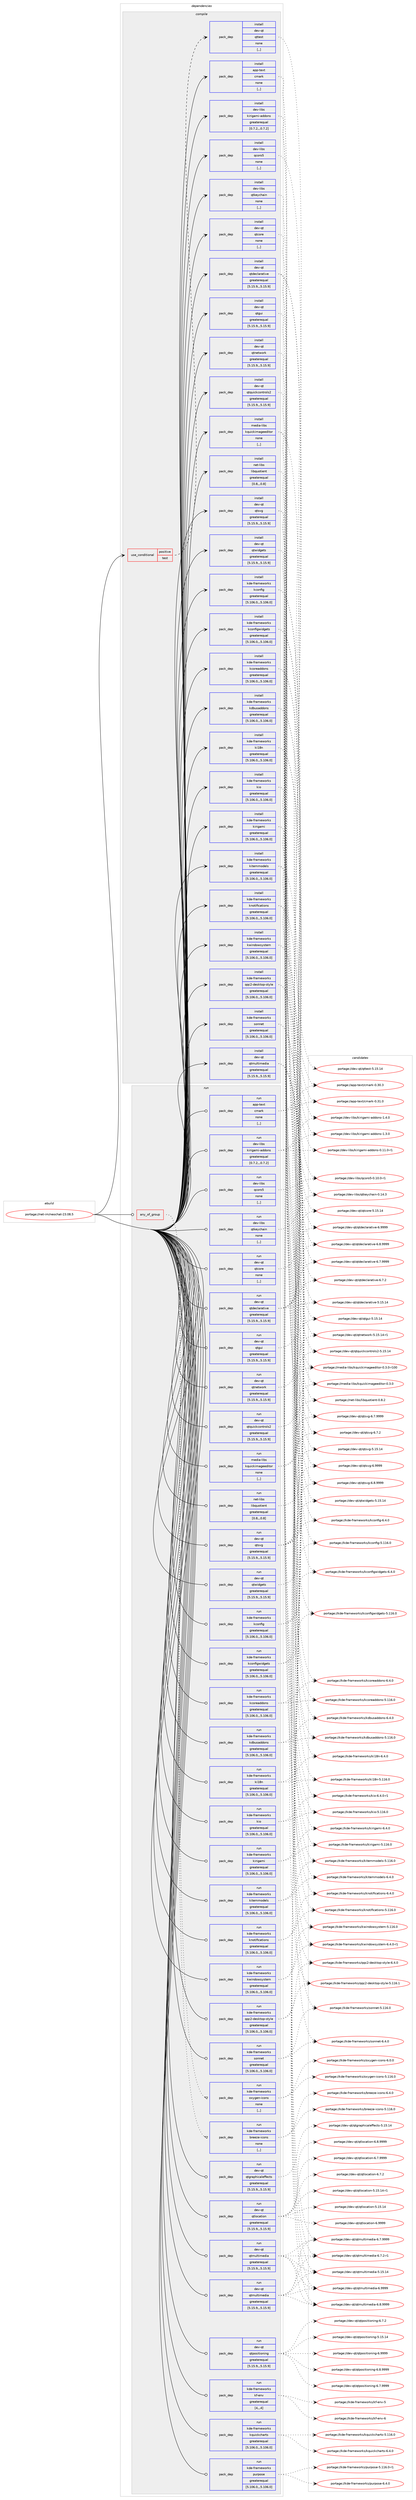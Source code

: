 digraph prolog {

# *************
# Graph options
# *************

newrank=true;
concentrate=true;
compound=true;
graph [rankdir=LR,fontname=Helvetica,fontsize=10,ranksep=1.5];#, ranksep=2.5, nodesep=0.2];
edge  [arrowhead=vee];
node  [fontname=Helvetica,fontsize=10];

# **********
# The ebuild
# **********

subgraph cluster_leftcol {
color=gray;
label=<<i>ebuild</i>>;
id [label="portage://net-im/neochat-23.08.5", color=red, width=4, href="../net-im/neochat-23.08.5.svg"];
}

# ****************
# The dependencies
# ****************

subgraph cluster_midcol {
color=gray;
label=<<i>dependencies</i>>;
subgraph cluster_compile {
fillcolor="#eeeeee";
style=filled;
label=<<i>compile</i>>;
subgraph cond91547 {
dependency352202 [label=<<TABLE BORDER="0" CELLBORDER="1" CELLSPACING="0" CELLPADDING="4"><TR><TD ROWSPAN="3" CELLPADDING="10">use_conditional</TD></TR><TR><TD>positive</TD></TR><TR><TD>test</TD></TR></TABLE>>, shape=none, color=red];
subgraph pack258051 {
dependency352203 [label=<<TABLE BORDER="0" CELLBORDER="1" CELLSPACING="0" CELLPADDING="4" WIDTH="220"><TR><TD ROWSPAN="6" CELLPADDING="30">pack_dep</TD></TR><TR><TD WIDTH="110">install</TD></TR><TR><TD>dev-qt</TD></TR><TR><TD>qttest</TD></TR><TR><TD>none</TD></TR><TR><TD>[,,]</TD></TR></TABLE>>, shape=none, color=blue];
}
dependency352202:e -> dependency352203:w [weight=20,style="dashed",arrowhead="vee"];
}
id:e -> dependency352202:w [weight=20,style="solid",arrowhead="vee"];
subgraph pack258052 {
dependency352204 [label=<<TABLE BORDER="0" CELLBORDER="1" CELLSPACING="0" CELLPADDING="4" WIDTH="220"><TR><TD ROWSPAN="6" CELLPADDING="30">pack_dep</TD></TR><TR><TD WIDTH="110">install</TD></TR><TR><TD>app-text</TD></TR><TR><TD>cmark</TD></TR><TR><TD>none</TD></TR><TR><TD>[,,]</TD></TR></TABLE>>, shape=none, color=blue];
}
id:e -> dependency352204:w [weight=20,style="solid",arrowhead="vee"];
subgraph pack258053 {
dependency352205 [label=<<TABLE BORDER="0" CELLBORDER="1" CELLSPACING="0" CELLPADDING="4" WIDTH="220"><TR><TD ROWSPAN="6" CELLPADDING="30">pack_dep</TD></TR><TR><TD WIDTH="110">install</TD></TR><TR><TD>dev-libs</TD></TR><TR><TD>kirigami-addons</TD></TR><TR><TD>greaterequal</TD></TR><TR><TD>[0.7.2,,,0.7.2]</TD></TR></TABLE>>, shape=none, color=blue];
}
id:e -> dependency352205:w [weight=20,style="solid",arrowhead="vee"];
subgraph pack258054 {
dependency352206 [label=<<TABLE BORDER="0" CELLBORDER="1" CELLSPACING="0" CELLPADDING="4" WIDTH="220"><TR><TD ROWSPAN="6" CELLPADDING="30">pack_dep</TD></TR><TR><TD WIDTH="110">install</TD></TR><TR><TD>dev-libs</TD></TR><TR><TD>qcoro5</TD></TR><TR><TD>none</TD></TR><TR><TD>[,,]</TD></TR></TABLE>>, shape=none, color=blue];
}
id:e -> dependency352206:w [weight=20,style="solid",arrowhead="vee"];
subgraph pack258055 {
dependency352207 [label=<<TABLE BORDER="0" CELLBORDER="1" CELLSPACING="0" CELLPADDING="4" WIDTH="220"><TR><TD ROWSPAN="6" CELLPADDING="30">pack_dep</TD></TR><TR><TD WIDTH="110">install</TD></TR><TR><TD>dev-libs</TD></TR><TR><TD>qtkeychain</TD></TR><TR><TD>none</TD></TR><TR><TD>[,,]</TD></TR></TABLE>>, shape=none, color=blue];
}
id:e -> dependency352207:w [weight=20,style="solid",arrowhead="vee"];
subgraph pack258056 {
dependency352208 [label=<<TABLE BORDER="0" CELLBORDER="1" CELLSPACING="0" CELLPADDING="4" WIDTH="220"><TR><TD ROWSPAN="6" CELLPADDING="30">pack_dep</TD></TR><TR><TD WIDTH="110">install</TD></TR><TR><TD>dev-qt</TD></TR><TR><TD>qtcore</TD></TR><TR><TD>none</TD></TR><TR><TD>[,,]</TD></TR></TABLE>>, shape=none, color=blue];
}
id:e -> dependency352208:w [weight=20,style="solid",arrowhead="vee"];
subgraph pack258057 {
dependency352209 [label=<<TABLE BORDER="0" CELLBORDER="1" CELLSPACING="0" CELLPADDING="4" WIDTH="220"><TR><TD ROWSPAN="6" CELLPADDING="30">pack_dep</TD></TR><TR><TD WIDTH="110">install</TD></TR><TR><TD>dev-qt</TD></TR><TR><TD>qtdeclarative</TD></TR><TR><TD>greaterequal</TD></TR><TR><TD>[5.15.9,,,5.15.9]</TD></TR></TABLE>>, shape=none, color=blue];
}
id:e -> dependency352209:w [weight=20,style="solid",arrowhead="vee"];
subgraph pack258058 {
dependency352210 [label=<<TABLE BORDER="0" CELLBORDER="1" CELLSPACING="0" CELLPADDING="4" WIDTH="220"><TR><TD ROWSPAN="6" CELLPADDING="30">pack_dep</TD></TR><TR><TD WIDTH="110">install</TD></TR><TR><TD>dev-qt</TD></TR><TR><TD>qtgui</TD></TR><TR><TD>greaterequal</TD></TR><TR><TD>[5.15.9,,,5.15.9]</TD></TR></TABLE>>, shape=none, color=blue];
}
id:e -> dependency352210:w [weight=20,style="solid",arrowhead="vee"];
subgraph pack258059 {
dependency352211 [label=<<TABLE BORDER="0" CELLBORDER="1" CELLSPACING="0" CELLPADDING="4" WIDTH="220"><TR><TD ROWSPAN="6" CELLPADDING="30">pack_dep</TD></TR><TR><TD WIDTH="110">install</TD></TR><TR><TD>dev-qt</TD></TR><TR><TD>qtmultimedia</TD></TR><TR><TD>greaterequal</TD></TR><TR><TD>[5.15.9,,,5.15.9]</TD></TR></TABLE>>, shape=none, color=blue];
}
id:e -> dependency352211:w [weight=20,style="solid",arrowhead="vee"];
subgraph pack258060 {
dependency352212 [label=<<TABLE BORDER="0" CELLBORDER="1" CELLSPACING="0" CELLPADDING="4" WIDTH="220"><TR><TD ROWSPAN="6" CELLPADDING="30">pack_dep</TD></TR><TR><TD WIDTH="110">install</TD></TR><TR><TD>dev-qt</TD></TR><TR><TD>qtnetwork</TD></TR><TR><TD>greaterequal</TD></TR><TR><TD>[5.15.9,,,5.15.9]</TD></TR></TABLE>>, shape=none, color=blue];
}
id:e -> dependency352212:w [weight=20,style="solid",arrowhead="vee"];
subgraph pack258061 {
dependency352213 [label=<<TABLE BORDER="0" CELLBORDER="1" CELLSPACING="0" CELLPADDING="4" WIDTH="220"><TR><TD ROWSPAN="6" CELLPADDING="30">pack_dep</TD></TR><TR><TD WIDTH="110">install</TD></TR><TR><TD>dev-qt</TD></TR><TR><TD>qtquickcontrols2</TD></TR><TR><TD>greaterequal</TD></TR><TR><TD>[5.15.9,,,5.15.9]</TD></TR></TABLE>>, shape=none, color=blue];
}
id:e -> dependency352213:w [weight=20,style="solid",arrowhead="vee"];
subgraph pack258062 {
dependency352214 [label=<<TABLE BORDER="0" CELLBORDER="1" CELLSPACING="0" CELLPADDING="4" WIDTH="220"><TR><TD ROWSPAN="6" CELLPADDING="30">pack_dep</TD></TR><TR><TD WIDTH="110">install</TD></TR><TR><TD>dev-qt</TD></TR><TR><TD>qtsvg</TD></TR><TR><TD>greaterequal</TD></TR><TR><TD>[5.15.9,,,5.15.9]</TD></TR></TABLE>>, shape=none, color=blue];
}
id:e -> dependency352214:w [weight=20,style="solid",arrowhead="vee"];
subgraph pack258063 {
dependency352215 [label=<<TABLE BORDER="0" CELLBORDER="1" CELLSPACING="0" CELLPADDING="4" WIDTH="220"><TR><TD ROWSPAN="6" CELLPADDING="30">pack_dep</TD></TR><TR><TD WIDTH="110">install</TD></TR><TR><TD>dev-qt</TD></TR><TR><TD>qtwidgets</TD></TR><TR><TD>greaterequal</TD></TR><TR><TD>[5.15.9,,,5.15.9]</TD></TR></TABLE>>, shape=none, color=blue];
}
id:e -> dependency352215:w [weight=20,style="solid",arrowhead="vee"];
subgraph pack258064 {
dependency352216 [label=<<TABLE BORDER="0" CELLBORDER="1" CELLSPACING="0" CELLPADDING="4" WIDTH="220"><TR><TD ROWSPAN="6" CELLPADDING="30">pack_dep</TD></TR><TR><TD WIDTH="110">install</TD></TR><TR><TD>kde-frameworks</TD></TR><TR><TD>kconfig</TD></TR><TR><TD>greaterequal</TD></TR><TR><TD>[5.106.0,,,5.106.0]</TD></TR></TABLE>>, shape=none, color=blue];
}
id:e -> dependency352216:w [weight=20,style="solid",arrowhead="vee"];
subgraph pack258065 {
dependency352217 [label=<<TABLE BORDER="0" CELLBORDER="1" CELLSPACING="0" CELLPADDING="4" WIDTH="220"><TR><TD ROWSPAN="6" CELLPADDING="30">pack_dep</TD></TR><TR><TD WIDTH="110">install</TD></TR><TR><TD>kde-frameworks</TD></TR><TR><TD>kconfigwidgets</TD></TR><TR><TD>greaterequal</TD></TR><TR><TD>[5.106.0,,,5.106.0]</TD></TR></TABLE>>, shape=none, color=blue];
}
id:e -> dependency352217:w [weight=20,style="solid",arrowhead="vee"];
subgraph pack258066 {
dependency352218 [label=<<TABLE BORDER="0" CELLBORDER="1" CELLSPACING="0" CELLPADDING="4" WIDTH="220"><TR><TD ROWSPAN="6" CELLPADDING="30">pack_dep</TD></TR><TR><TD WIDTH="110">install</TD></TR><TR><TD>kde-frameworks</TD></TR><TR><TD>kcoreaddons</TD></TR><TR><TD>greaterequal</TD></TR><TR><TD>[5.106.0,,,5.106.0]</TD></TR></TABLE>>, shape=none, color=blue];
}
id:e -> dependency352218:w [weight=20,style="solid",arrowhead="vee"];
subgraph pack258067 {
dependency352219 [label=<<TABLE BORDER="0" CELLBORDER="1" CELLSPACING="0" CELLPADDING="4" WIDTH="220"><TR><TD ROWSPAN="6" CELLPADDING="30">pack_dep</TD></TR><TR><TD WIDTH="110">install</TD></TR><TR><TD>kde-frameworks</TD></TR><TR><TD>kdbusaddons</TD></TR><TR><TD>greaterequal</TD></TR><TR><TD>[5.106.0,,,5.106.0]</TD></TR></TABLE>>, shape=none, color=blue];
}
id:e -> dependency352219:w [weight=20,style="solid",arrowhead="vee"];
subgraph pack258068 {
dependency352220 [label=<<TABLE BORDER="0" CELLBORDER="1" CELLSPACING="0" CELLPADDING="4" WIDTH="220"><TR><TD ROWSPAN="6" CELLPADDING="30">pack_dep</TD></TR><TR><TD WIDTH="110">install</TD></TR><TR><TD>kde-frameworks</TD></TR><TR><TD>ki18n</TD></TR><TR><TD>greaterequal</TD></TR><TR><TD>[5.106.0,,,5.106.0]</TD></TR></TABLE>>, shape=none, color=blue];
}
id:e -> dependency352220:w [weight=20,style="solid",arrowhead="vee"];
subgraph pack258069 {
dependency352221 [label=<<TABLE BORDER="0" CELLBORDER="1" CELLSPACING="0" CELLPADDING="4" WIDTH="220"><TR><TD ROWSPAN="6" CELLPADDING="30">pack_dep</TD></TR><TR><TD WIDTH="110">install</TD></TR><TR><TD>kde-frameworks</TD></TR><TR><TD>kio</TD></TR><TR><TD>greaterequal</TD></TR><TR><TD>[5.106.0,,,5.106.0]</TD></TR></TABLE>>, shape=none, color=blue];
}
id:e -> dependency352221:w [weight=20,style="solid",arrowhead="vee"];
subgraph pack258070 {
dependency352222 [label=<<TABLE BORDER="0" CELLBORDER="1" CELLSPACING="0" CELLPADDING="4" WIDTH="220"><TR><TD ROWSPAN="6" CELLPADDING="30">pack_dep</TD></TR><TR><TD WIDTH="110">install</TD></TR><TR><TD>kde-frameworks</TD></TR><TR><TD>kirigami</TD></TR><TR><TD>greaterequal</TD></TR><TR><TD>[5.106.0,,,5.106.0]</TD></TR></TABLE>>, shape=none, color=blue];
}
id:e -> dependency352222:w [weight=20,style="solid",arrowhead="vee"];
subgraph pack258071 {
dependency352223 [label=<<TABLE BORDER="0" CELLBORDER="1" CELLSPACING="0" CELLPADDING="4" WIDTH="220"><TR><TD ROWSPAN="6" CELLPADDING="30">pack_dep</TD></TR><TR><TD WIDTH="110">install</TD></TR><TR><TD>kde-frameworks</TD></TR><TR><TD>kitemmodels</TD></TR><TR><TD>greaterequal</TD></TR><TR><TD>[5.106.0,,,5.106.0]</TD></TR></TABLE>>, shape=none, color=blue];
}
id:e -> dependency352223:w [weight=20,style="solid",arrowhead="vee"];
subgraph pack258072 {
dependency352224 [label=<<TABLE BORDER="0" CELLBORDER="1" CELLSPACING="0" CELLPADDING="4" WIDTH="220"><TR><TD ROWSPAN="6" CELLPADDING="30">pack_dep</TD></TR><TR><TD WIDTH="110">install</TD></TR><TR><TD>kde-frameworks</TD></TR><TR><TD>knotifications</TD></TR><TR><TD>greaterequal</TD></TR><TR><TD>[5.106.0,,,5.106.0]</TD></TR></TABLE>>, shape=none, color=blue];
}
id:e -> dependency352224:w [weight=20,style="solid",arrowhead="vee"];
subgraph pack258073 {
dependency352225 [label=<<TABLE BORDER="0" CELLBORDER="1" CELLSPACING="0" CELLPADDING="4" WIDTH="220"><TR><TD ROWSPAN="6" CELLPADDING="30">pack_dep</TD></TR><TR><TD WIDTH="110">install</TD></TR><TR><TD>kde-frameworks</TD></TR><TR><TD>kwindowsystem</TD></TR><TR><TD>greaterequal</TD></TR><TR><TD>[5.106.0,,,5.106.0]</TD></TR></TABLE>>, shape=none, color=blue];
}
id:e -> dependency352225:w [weight=20,style="solid",arrowhead="vee"];
subgraph pack258074 {
dependency352226 [label=<<TABLE BORDER="0" CELLBORDER="1" CELLSPACING="0" CELLPADDING="4" WIDTH="220"><TR><TD ROWSPAN="6" CELLPADDING="30">pack_dep</TD></TR><TR><TD WIDTH="110">install</TD></TR><TR><TD>kde-frameworks</TD></TR><TR><TD>qqc2-desktop-style</TD></TR><TR><TD>greaterequal</TD></TR><TR><TD>[5.106.0,,,5.106.0]</TD></TR></TABLE>>, shape=none, color=blue];
}
id:e -> dependency352226:w [weight=20,style="solid",arrowhead="vee"];
subgraph pack258075 {
dependency352227 [label=<<TABLE BORDER="0" CELLBORDER="1" CELLSPACING="0" CELLPADDING="4" WIDTH="220"><TR><TD ROWSPAN="6" CELLPADDING="30">pack_dep</TD></TR><TR><TD WIDTH="110">install</TD></TR><TR><TD>kde-frameworks</TD></TR><TR><TD>sonnet</TD></TR><TR><TD>greaterequal</TD></TR><TR><TD>[5.106.0,,,5.106.0]</TD></TR></TABLE>>, shape=none, color=blue];
}
id:e -> dependency352227:w [weight=20,style="solid",arrowhead="vee"];
subgraph pack258076 {
dependency352228 [label=<<TABLE BORDER="0" CELLBORDER="1" CELLSPACING="0" CELLPADDING="4" WIDTH="220"><TR><TD ROWSPAN="6" CELLPADDING="30">pack_dep</TD></TR><TR><TD WIDTH="110">install</TD></TR><TR><TD>media-libs</TD></TR><TR><TD>kquickimageeditor</TD></TR><TR><TD>none</TD></TR><TR><TD>[,,]</TD></TR></TABLE>>, shape=none, color=blue];
}
id:e -> dependency352228:w [weight=20,style="solid",arrowhead="vee"];
subgraph pack258077 {
dependency352229 [label=<<TABLE BORDER="0" CELLBORDER="1" CELLSPACING="0" CELLPADDING="4" WIDTH="220"><TR><TD ROWSPAN="6" CELLPADDING="30">pack_dep</TD></TR><TR><TD WIDTH="110">install</TD></TR><TR><TD>net-libs</TD></TR><TR><TD>libquotient</TD></TR><TR><TD>greaterequal</TD></TR><TR><TD>[0.8,,,0.8]</TD></TR></TABLE>>, shape=none, color=blue];
}
id:e -> dependency352229:w [weight=20,style="solid",arrowhead="vee"];
}
subgraph cluster_compileandrun {
fillcolor="#eeeeee";
style=filled;
label=<<i>compile and run</i>>;
}
subgraph cluster_run {
fillcolor="#eeeeee";
style=filled;
label=<<i>run</i>>;
subgraph any2422 {
dependency352230 [label=<<TABLE BORDER="0" CELLBORDER="1" CELLSPACING="0" CELLPADDING="4"><TR><TD CELLPADDING="10">any_of_group</TD></TR></TABLE>>, shape=none, color=red];subgraph pack258078 {
dependency352231 [label=<<TABLE BORDER="0" CELLBORDER="1" CELLSPACING="0" CELLPADDING="4" WIDTH="220"><TR><TD ROWSPAN="6" CELLPADDING="30">pack_dep</TD></TR><TR><TD WIDTH="110">run</TD></TR><TR><TD>kde-frameworks</TD></TR><TR><TD>breeze-icons</TD></TR><TR><TD>none</TD></TR><TR><TD>[,,]</TD></TR></TABLE>>, shape=none, color=blue];
}
dependency352230:e -> dependency352231:w [weight=20,style="dotted",arrowhead="oinv"];
subgraph pack258079 {
dependency352232 [label=<<TABLE BORDER="0" CELLBORDER="1" CELLSPACING="0" CELLPADDING="4" WIDTH="220"><TR><TD ROWSPAN="6" CELLPADDING="30">pack_dep</TD></TR><TR><TD WIDTH="110">run</TD></TR><TR><TD>kde-frameworks</TD></TR><TR><TD>oxygen-icons</TD></TR><TR><TD>none</TD></TR><TR><TD>[,,]</TD></TR></TABLE>>, shape=none, color=blue];
}
dependency352230:e -> dependency352232:w [weight=20,style="dotted",arrowhead="oinv"];
}
id:e -> dependency352230:w [weight=20,style="solid",arrowhead="odot"];
subgraph pack258080 {
dependency352233 [label=<<TABLE BORDER="0" CELLBORDER="1" CELLSPACING="0" CELLPADDING="4" WIDTH="220"><TR><TD ROWSPAN="6" CELLPADDING="30">pack_dep</TD></TR><TR><TD WIDTH="110">run</TD></TR><TR><TD>app-text</TD></TR><TR><TD>cmark</TD></TR><TR><TD>none</TD></TR><TR><TD>[,,]</TD></TR></TABLE>>, shape=none, color=blue];
}
id:e -> dependency352233:w [weight=20,style="solid",arrowhead="odot"];
subgraph pack258081 {
dependency352234 [label=<<TABLE BORDER="0" CELLBORDER="1" CELLSPACING="0" CELLPADDING="4" WIDTH="220"><TR><TD ROWSPAN="6" CELLPADDING="30">pack_dep</TD></TR><TR><TD WIDTH="110">run</TD></TR><TR><TD>dev-libs</TD></TR><TR><TD>kirigami-addons</TD></TR><TR><TD>greaterequal</TD></TR><TR><TD>[0.7.2,,,0.7.2]</TD></TR></TABLE>>, shape=none, color=blue];
}
id:e -> dependency352234:w [weight=20,style="solid",arrowhead="odot"];
subgraph pack258082 {
dependency352235 [label=<<TABLE BORDER="0" CELLBORDER="1" CELLSPACING="0" CELLPADDING="4" WIDTH="220"><TR><TD ROWSPAN="6" CELLPADDING="30">pack_dep</TD></TR><TR><TD WIDTH="110">run</TD></TR><TR><TD>dev-libs</TD></TR><TR><TD>qcoro5</TD></TR><TR><TD>none</TD></TR><TR><TD>[,,]</TD></TR></TABLE>>, shape=none, color=blue];
}
id:e -> dependency352235:w [weight=20,style="solid",arrowhead="odot"];
subgraph pack258083 {
dependency352236 [label=<<TABLE BORDER="0" CELLBORDER="1" CELLSPACING="0" CELLPADDING="4" WIDTH="220"><TR><TD ROWSPAN="6" CELLPADDING="30">pack_dep</TD></TR><TR><TD WIDTH="110">run</TD></TR><TR><TD>dev-libs</TD></TR><TR><TD>qtkeychain</TD></TR><TR><TD>none</TD></TR><TR><TD>[,,]</TD></TR></TABLE>>, shape=none, color=blue];
}
id:e -> dependency352236:w [weight=20,style="solid",arrowhead="odot"];
subgraph pack258084 {
dependency352237 [label=<<TABLE BORDER="0" CELLBORDER="1" CELLSPACING="0" CELLPADDING="4" WIDTH="220"><TR><TD ROWSPAN="6" CELLPADDING="30">pack_dep</TD></TR><TR><TD WIDTH="110">run</TD></TR><TR><TD>dev-qt</TD></TR><TR><TD>qtcore</TD></TR><TR><TD>none</TD></TR><TR><TD>[,,]</TD></TR></TABLE>>, shape=none, color=blue];
}
id:e -> dependency352237:w [weight=20,style="solid",arrowhead="odot"];
subgraph pack258085 {
dependency352238 [label=<<TABLE BORDER="0" CELLBORDER="1" CELLSPACING="0" CELLPADDING="4" WIDTH="220"><TR><TD ROWSPAN="6" CELLPADDING="30">pack_dep</TD></TR><TR><TD WIDTH="110">run</TD></TR><TR><TD>dev-qt</TD></TR><TR><TD>qtdeclarative</TD></TR><TR><TD>greaterequal</TD></TR><TR><TD>[5.15.9,,,5.15.9]</TD></TR></TABLE>>, shape=none, color=blue];
}
id:e -> dependency352238:w [weight=20,style="solid",arrowhead="odot"];
subgraph pack258086 {
dependency352239 [label=<<TABLE BORDER="0" CELLBORDER="1" CELLSPACING="0" CELLPADDING="4" WIDTH="220"><TR><TD ROWSPAN="6" CELLPADDING="30">pack_dep</TD></TR><TR><TD WIDTH="110">run</TD></TR><TR><TD>dev-qt</TD></TR><TR><TD>qtgraphicaleffects</TD></TR><TR><TD>greaterequal</TD></TR><TR><TD>[5.15.9,,,5.15.9]</TD></TR></TABLE>>, shape=none, color=blue];
}
id:e -> dependency352239:w [weight=20,style="solid",arrowhead="odot"];
subgraph pack258087 {
dependency352240 [label=<<TABLE BORDER="0" CELLBORDER="1" CELLSPACING="0" CELLPADDING="4" WIDTH="220"><TR><TD ROWSPAN="6" CELLPADDING="30">pack_dep</TD></TR><TR><TD WIDTH="110">run</TD></TR><TR><TD>dev-qt</TD></TR><TR><TD>qtgui</TD></TR><TR><TD>greaterequal</TD></TR><TR><TD>[5.15.9,,,5.15.9]</TD></TR></TABLE>>, shape=none, color=blue];
}
id:e -> dependency352240:w [weight=20,style="solid",arrowhead="odot"];
subgraph pack258088 {
dependency352241 [label=<<TABLE BORDER="0" CELLBORDER="1" CELLSPACING="0" CELLPADDING="4" WIDTH="220"><TR><TD ROWSPAN="6" CELLPADDING="30">pack_dep</TD></TR><TR><TD WIDTH="110">run</TD></TR><TR><TD>dev-qt</TD></TR><TR><TD>qtlocation</TD></TR><TR><TD>greaterequal</TD></TR><TR><TD>[5.15.9,,,5.15.9]</TD></TR></TABLE>>, shape=none, color=blue];
}
id:e -> dependency352241:w [weight=20,style="solid",arrowhead="odot"];
subgraph pack258089 {
dependency352242 [label=<<TABLE BORDER="0" CELLBORDER="1" CELLSPACING="0" CELLPADDING="4" WIDTH="220"><TR><TD ROWSPAN="6" CELLPADDING="30">pack_dep</TD></TR><TR><TD WIDTH="110">run</TD></TR><TR><TD>dev-qt</TD></TR><TR><TD>qtmultimedia</TD></TR><TR><TD>greaterequal</TD></TR><TR><TD>[5.15.9,,,5.15.9]</TD></TR></TABLE>>, shape=none, color=blue];
}
id:e -> dependency352242:w [weight=20,style="solid",arrowhead="odot"];
subgraph pack258090 {
dependency352243 [label=<<TABLE BORDER="0" CELLBORDER="1" CELLSPACING="0" CELLPADDING="4" WIDTH="220"><TR><TD ROWSPAN="6" CELLPADDING="30">pack_dep</TD></TR><TR><TD WIDTH="110">run</TD></TR><TR><TD>dev-qt</TD></TR><TR><TD>qtmultimedia</TD></TR><TR><TD>greaterequal</TD></TR><TR><TD>[5.15.9,,,5.15.9]</TD></TR></TABLE>>, shape=none, color=blue];
}
id:e -> dependency352243:w [weight=20,style="solid",arrowhead="odot"];
subgraph pack258091 {
dependency352244 [label=<<TABLE BORDER="0" CELLBORDER="1" CELLSPACING="0" CELLPADDING="4" WIDTH="220"><TR><TD ROWSPAN="6" CELLPADDING="30">pack_dep</TD></TR><TR><TD WIDTH="110">run</TD></TR><TR><TD>dev-qt</TD></TR><TR><TD>qtnetwork</TD></TR><TR><TD>greaterequal</TD></TR><TR><TD>[5.15.9,,,5.15.9]</TD></TR></TABLE>>, shape=none, color=blue];
}
id:e -> dependency352244:w [weight=20,style="solid",arrowhead="odot"];
subgraph pack258092 {
dependency352245 [label=<<TABLE BORDER="0" CELLBORDER="1" CELLSPACING="0" CELLPADDING="4" WIDTH="220"><TR><TD ROWSPAN="6" CELLPADDING="30">pack_dep</TD></TR><TR><TD WIDTH="110">run</TD></TR><TR><TD>dev-qt</TD></TR><TR><TD>qtpositioning</TD></TR><TR><TD>greaterequal</TD></TR><TR><TD>[5.15.9,,,5.15.9]</TD></TR></TABLE>>, shape=none, color=blue];
}
id:e -> dependency352245:w [weight=20,style="solid",arrowhead="odot"];
subgraph pack258093 {
dependency352246 [label=<<TABLE BORDER="0" CELLBORDER="1" CELLSPACING="0" CELLPADDING="4" WIDTH="220"><TR><TD ROWSPAN="6" CELLPADDING="30">pack_dep</TD></TR><TR><TD WIDTH="110">run</TD></TR><TR><TD>dev-qt</TD></TR><TR><TD>qtquickcontrols2</TD></TR><TR><TD>greaterequal</TD></TR><TR><TD>[5.15.9,,,5.15.9]</TD></TR></TABLE>>, shape=none, color=blue];
}
id:e -> dependency352246:w [weight=20,style="solid",arrowhead="odot"];
subgraph pack258094 {
dependency352247 [label=<<TABLE BORDER="0" CELLBORDER="1" CELLSPACING="0" CELLPADDING="4" WIDTH="220"><TR><TD ROWSPAN="6" CELLPADDING="30">pack_dep</TD></TR><TR><TD WIDTH="110">run</TD></TR><TR><TD>dev-qt</TD></TR><TR><TD>qtsvg</TD></TR><TR><TD>greaterequal</TD></TR><TR><TD>[5.15.9,,,5.15.9]</TD></TR></TABLE>>, shape=none, color=blue];
}
id:e -> dependency352247:w [weight=20,style="solid",arrowhead="odot"];
subgraph pack258095 {
dependency352248 [label=<<TABLE BORDER="0" CELLBORDER="1" CELLSPACING="0" CELLPADDING="4" WIDTH="220"><TR><TD ROWSPAN="6" CELLPADDING="30">pack_dep</TD></TR><TR><TD WIDTH="110">run</TD></TR><TR><TD>dev-qt</TD></TR><TR><TD>qtwidgets</TD></TR><TR><TD>greaterequal</TD></TR><TR><TD>[5.15.9,,,5.15.9]</TD></TR></TABLE>>, shape=none, color=blue];
}
id:e -> dependency352248:w [weight=20,style="solid",arrowhead="odot"];
subgraph pack258096 {
dependency352249 [label=<<TABLE BORDER="0" CELLBORDER="1" CELLSPACING="0" CELLPADDING="4" WIDTH="220"><TR><TD ROWSPAN="6" CELLPADDING="30">pack_dep</TD></TR><TR><TD WIDTH="110">run</TD></TR><TR><TD>kde-frameworks</TD></TR><TR><TD>kconfig</TD></TR><TR><TD>greaterequal</TD></TR><TR><TD>[5.106.0,,,5.106.0]</TD></TR></TABLE>>, shape=none, color=blue];
}
id:e -> dependency352249:w [weight=20,style="solid",arrowhead="odot"];
subgraph pack258097 {
dependency352250 [label=<<TABLE BORDER="0" CELLBORDER="1" CELLSPACING="0" CELLPADDING="4" WIDTH="220"><TR><TD ROWSPAN="6" CELLPADDING="30">pack_dep</TD></TR><TR><TD WIDTH="110">run</TD></TR><TR><TD>kde-frameworks</TD></TR><TR><TD>kconfigwidgets</TD></TR><TR><TD>greaterequal</TD></TR><TR><TD>[5.106.0,,,5.106.0]</TD></TR></TABLE>>, shape=none, color=blue];
}
id:e -> dependency352250:w [weight=20,style="solid",arrowhead="odot"];
subgraph pack258098 {
dependency352251 [label=<<TABLE BORDER="0" CELLBORDER="1" CELLSPACING="0" CELLPADDING="4" WIDTH="220"><TR><TD ROWSPAN="6" CELLPADDING="30">pack_dep</TD></TR><TR><TD WIDTH="110">run</TD></TR><TR><TD>kde-frameworks</TD></TR><TR><TD>kcoreaddons</TD></TR><TR><TD>greaterequal</TD></TR><TR><TD>[5.106.0,,,5.106.0]</TD></TR></TABLE>>, shape=none, color=blue];
}
id:e -> dependency352251:w [weight=20,style="solid",arrowhead="odot"];
subgraph pack258099 {
dependency352252 [label=<<TABLE BORDER="0" CELLBORDER="1" CELLSPACING="0" CELLPADDING="4" WIDTH="220"><TR><TD ROWSPAN="6" CELLPADDING="30">pack_dep</TD></TR><TR><TD WIDTH="110">run</TD></TR><TR><TD>kde-frameworks</TD></TR><TR><TD>kdbusaddons</TD></TR><TR><TD>greaterequal</TD></TR><TR><TD>[5.106.0,,,5.106.0]</TD></TR></TABLE>>, shape=none, color=blue];
}
id:e -> dependency352252:w [weight=20,style="solid",arrowhead="odot"];
subgraph pack258100 {
dependency352253 [label=<<TABLE BORDER="0" CELLBORDER="1" CELLSPACING="0" CELLPADDING="4" WIDTH="220"><TR><TD ROWSPAN="6" CELLPADDING="30">pack_dep</TD></TR><TR><TD WIDTH="110">run</TD></TR><TR><TD>kde-frameworks</TD></TR><TR><TD>kf-env</TD></TR><TR><TD>greaterequal</TD></TR><TR><TD>[4,,,4]</TD></TR></TABLE>>, shape=none, color=blue];
}
id:e -> dependency352253:w [weight=20,style="solid",arrowhead="odot"];
subgraph pack258101 {
dependency352254 [label=<<TABLE BORDER="0" CELLBORDER="1" CELLSPACING="0" CELLPADDING="4" WIDTH="220"><TR><TD ROWSPAN="6" CELLPADDING="30">pack_dep</TD></TR><TR><TD WIDTH="110">run</TD></TR><TR><TD>kde-frameworks</TD></TR><TR><TD>ki18n</TD></TR><TR><TD>greaterequal</TD></TR><TR><TD>[5.106.0,,,5.106.0]</TD></TR></TABLE>>, shape=none, color=blue];
}
id:e -> dependency352254:w [weight=20,style="solid",arrowhead="odot"];
subgraph pack258102 {
dependency352255 [label=<<TABLE BORDER="0" CELLBORDER="1" CELLSPACING="0" CELLPADDING="4" WIDTH="220"><TR><TD ROWSPAN="6" CELLPADDING="30">pack_dep</TD></TR><TR><TD WIDTH="110">run</TD></TR><TR><TD>kde-frameworks</TD></TR><TR><TD>kio</TD></TR><TR><TD>greaterequal</TD></TR><TR><TD>[5.106.0,,,5.106.0]</TD></TR></TABLE>>, shape=none, color=blue];
}
id:e -> dependency352255:w [weight=20,style="solid",arrowhead="odot"];
subgraph pack258103 {
dependency352256 [label=<<TABLE BORDER="0" CELLBORDER="1" CELLSPACING="0" CELLPADDING="4" WIDTH="220"><TR><TD ROWSPAN="6" CELLPADDING="30">pack_dep</TD></TR><TR><TD WIDTH="110">run</TD></TR><TR><TD>kde-frameworks</TD></TR><TR><TD>kirigami</TD></TR><TR><TD>greaterequal</TD></TR><TR><TD>[5.106.0,,,5.106.0]</TD></TR></TABLE>>, shape=none, color=blue];
}
id:e -> dependency352256:w [weight=20,style="solid",arrowhead="odot"];
subgraph pack258104 {
dependency352257 [label=<<TABLE BORDER="0" CELLBORDER="1" CELLSPACING="0" CELLPADDING="4" WIDTH="220"><TR><TD ROWSPAN="6" CELLPADDING="30">pack_dep</TD></TR><TR><TD WIDTH="110">run</TD></TR><TR><TD>kde-frameworks</TD></TR><TR><TD>kitemmodels</TD></TR><TR><TD>greaterequal</TD></TR><TR><TD>[5.106.0,,,5.106.0]</TD></TR></TABLE>>, shape=none, color=blue];
}
id:e -> dependency352257:w [weight=20,style="solid",arrowhead="odot"];
subgraph pack258105 {
dependency352258 [label=<<TABLE BORDER="0" CELLBORDER="1" CELLSPACING="0" CELLPADDING="4" WIDTH="220"><TR><TD ROWSPAN="6" CELLPADDING="30">pack_dep</TD></TR><TR><TD WIDTH="110">run</TD></TR><TR><TD>kde-frameworks</TD></TR><TR><TD>knotifications</TD></TR><TR><TD>greaterequal</TD></TR><TR><TD>[5.106.0,,,5.106.0]</TD></TR></TABLE>>, shape=none, color=blue];
}
id:e -> dependency352258:w [weight=20,style="solid",arrowhead="odot"];
subgraph pack258106 {
dependency352259 [label=<<TABLE BORDER="0" CELLBORDER="1" CELLSPACING="0" CELLPADDING="4" WIDTH="220"><TR><TD ROWSPAN="6" CELLPADDING="30">pack_dep</TD></TR><TR><TD WIDTH="110">run</TD></TR><TR><TD>kde-frameworks</TD></TR><TR><TD>kquickcharts</TD></TR><TR><TD>greaterequal</TD></TR><TR><TD>[5.106.0,,,5.106.0]</TD></TR></TABLE>>, shape=none, color=blue];
}
id:e -> dependency352259:w [weight=20,style="solid",arrowhead="odot"];
subgraph pack258107 {
dependency352260 [label=<<TABLE BORDER="0" CELLBORDER="1" CELLSPACING="0" CELLPADDING="4" WIDTH="220"><TR><TD ROWSPAN="6" CELLPADDING="30">pack_dep</TD></TR><TR><TD WIDTH="110">run</TD></TR><TR><TD>kde-frameworks</TD></TR><TR><TD>kwindowsystem</TD></TR><TR><TD>greaterequal</TD></TR><TR><TD>[5.106.0,,,5.106.0]</TD></TR></TABLE>>, shape=none, color=blue];
}
id:e -> dependency352260:w [weight=20,style="solid",arrowhead="odot"];
subgraph pack258108 {
dependency352261 [label=<<TABLE BORDER="0" CELLBORDER="1" CELLSPACING="0" CELLPADDING="4" WIDTH="220"><TR><TD ROWSPAN="6" CELLPADDING="30">pack_dep</TD></TR><TR><TD WIDTH="110">run</TD></TR><TR><TD>kde-frameworks</TD></TR><TR><TD>purpose</TD></TR><TR><TD>greaterequal</TD></TR><TR><TD>[5.106.0,,,5.106.0]</TD></TR></TABLE>>, shape=none, color=blue];
}
id:e -> dependency352261:w [weight=20,style="solid",arrowhead="odot"];
subgraph pack258109 {
dependency352262 [label=<<TABLE BORDER="0" CELLBORDER="1" CELLSPACING="0" CELLPADDING="4" WIDTH="220"><TR><TD ROWSPAN="6" CELLPADDING="30">pack_dep</TD></TR><TR><TD WIDTH="110">run</TD></TR><TR><TD>kde-frameworks</TD></TR><TR><TD>qqc2-desktop-style</TD></TR><TR><TD>greaterequal</TD></TR><TR><TD>[5.106.0,,,5.106.0]</TD></TR></TABLE>>, shape=none, color=blue];
}
id:e -> dependency352262:w [weight=20,style="solid",arrowhead="odot"];
subgraph pack258110 {
dependency352263 [label=<<TABLE BORDER="0" CELLBORDER="1" CELLSPACING="0" CELLPADDING="4" WIDTH="220"><TR><TD ROWSPAN="6" CELLPADDING="30">pack_dep</TD></TR><TR><TD WIDTH="110">run</TD></TR><TR><TD>kde-frameworks</TD></TR><TR><TD>sonnet</TD></TR><TR><TD>greaterequal</TD></TR><TR><TD>[5.106.0,,,5.106.0]</TD></TR></TABLE>>, shape=none, color=blue];
}
id:e -> dependency352263:w [weight=20,style="solid",arrowhead="odot"];
subgraph pack258111 {
dependency352264 [label=<<TABLE BORDER="0" CELLBORDER="1" CELLSPACING="0" CELLPADDING="4" WIDTH="220"><TR><TD ROWSPAN="6" CELLPADDING="30">pack_dep</TD></TR><TR><TD WIDTH="110">run</TD></TR><TR><TD>media-libs</TD></TR><TR><TD>kquickimageeditor</TD></TR><TR><TD>none</TD></TR><TR><TD>[,,]</TD></TR></TABLE>>, shape=none, color=blue];
}
id:e -> dependency352264:w [weight=20,style="solid",arrowhead="odot"];
subgraph pack258112 {
dependency352265 [label=<<TABLE BORDER="0" CELLBORDER="1" CELLSPACING="0" CELLPADDING="4" WIDTH="220"><TR><TD ROWSPAN="6" CELLPADDING="30">pack_dep</TD></TR><TR><TD WIDTH="110">run</TD></TR><TR><TD>net-libs</TD></TR><TR><TD>libquotient</TD></TR><TR><TD>greaterequal</TD></TR><TR><TD>[0.8,,,0.8]</TD></TR></TABLE>>, shape=none, color=blue];
}
id:e -> dependency352265:w [weight=20,style="solid",arrowhead="odot"];
}
}

# **************
# The candidates
# **************

subgraph cluster_choices {
rank=same;
color=gray;
label=<<i>candidates</i>>;

subgraph choice258051 {
color=black;
nodesep=1;
choice10010111845113116471131161161011151164553464953464952 [label="portage://dev-qt/qttest-5.15.14", color=red, width=4,href="../dev-qt/qttest-5.15.14.svg"];
dependency352203:e -> choice10010111845113116471131161161011151164553464953464952:w [style=dotted,weight="100"];
}
subgraph choice258052 {
color=black;
nodesep=1;
choice971121124511610112011647991099711410745484651494648 [label="portage://app-text/cmark-0.31.0", color=red, width=4,href="../app-text/cmark-0.31.0.svg"];
choice971121124511610112011647991099711410745484651484651 [label="portage://app-text/cmark-0.30.3", color=red, width=4,href="../app-text/cmark-0.30.3.svg"];
dependency352204:e -> choice971121124511610112011647991099711410745484651494648:w [style=dotted,weight="100"];
dependency352204:e -> choice971121124511610112011647991099711410745484651484651:w [style=dotted,weight="100"];
}
subgraph choice258053 {
color=black;
nodesep=1;
choice100101118451081059811547107105114105103971091054597100100111110115454946524648 [label="portage://dev-libs/kirigami-addons-1.4.0", color=red, width=4,href="../dev-libs/kirigami-addons-1.4.0.svg"];
choice100101118451081059811547107105114105103971091054597100100111110115454946514648 [label="portage://dev-libs/kirigami-addons-1.3.0", color=red, width=4,href="../dev-libs/kirigami-addons-1.3.0.svg"];
choice100101118451081059811547107105114105103971091054597100100111110115454846494946484511449 [label="portage://dev-libs/kirigami-addons-0.11.0-r1", color=red, width=4,href="../dev-libs/kirigami-addons-0.11.0-r1.svg"];
dependency352205:e -> choice100101118451081059811547107105114105103971091054597100100111110115454946524648:w [style=dotted,weight="100"];
dependency352205:e -> choice100101118451081059811547107105114105103971091054597100100111110115454946514648:w [style=dotted,weight="100"];
dependency352205:e -> choice100101118451081059811547107105114105103971091054597100100111110115454846494946484511449:w [style=dotted,weight="100"];
}
subgraph choice258054 {
color=black;
nodesep=1;
choice1001011184510810598115471139911111411153454846494846484511449 [label="portage://dev-libs/qcoro5-0.10.0-r1", color=red, width=4,href="../dev-libs/qcoro5-0.10.0-r1.svg"];
dependency352206:e -> choice1001011184510810598115471139911111411153454846494846484511449:w [style=dotted,weight="100"];
}
subgraph choice258055 {
color=black;
nodesep=1;
choice100101118451081059811547113116107101121991049710511045484649524651 [label="portage://dev-libs/qtkeychain-0.14.3", color=red, width=4,href="../dev-libs/qtkeychain-0.14.3.svg"];
dependency352207:e -> choice100101118451081059811547113116107101121991049710511045484649524651:w [style=dotted,weight="100"];
}
subgraph choice258056 {
color=black;
nodesep=1;
choice1001011184511311647113116991111141014553464953464952 [label="portage://dev-qt/qtcore-5.15.14", color=red, width=4,href="../dev-qt/qtcore-5.15.14.svg"];
dependency352208:e -> choice1001011184511311647113116991111141014553464953464952:w [style=dotted,weight="100"];
}
subgraph choice258057 {
color=black;
nodesep=1;
choice100101118451131164711311610010199108971149711610511810145544657575757 [label="portage://dev-qt/qtdeclarative-6.9999", color=red, width=4,href="../dev-qt/qtdeclarative-6.9999.svg"];
choice1001011184511311647113116100101991089711497116105118101455446564657575757 [label="portage://dev-qt/qtdeclarative-6.8.9999", color=red, width=4,href="../dev-qt/qtdeclarative-6.8.9999.svg"];
choice1001011184511311647113116100101991089711497116105118101455446554657575757 [label="portage://dev-qt/qtdeclarative-6.7.9999", color=red, width=4,href="../dev-qt/qtdeclarative-6.7.9999.svg"];
choice1001011184511311647113116100101991089711497116105118101455446554650 [label="portage://dev-qt/qtdeclarative-6.7.2", color=red, width=4,href="../dev-qt/qtdeclarative-6.7.2.svg"];
choice10010111845113116471131161001019910897114971161051181014553464953464952 [label="portage://dev-qt/qtdeclarative-5.15.14", color=red, width=4,href="../dev-qt/qtdeclarative-5.15.14.svg"];
dependency352209:e -> choice100101118451131164711311610010199108971149711610511810145544657575757:w [style=dotted,weight="100"];
dependency352209:e -> choice1001011184511311647113116100101991089711497116105118101455446564657575757:w [style=dotted,weight="100"];
dependency352209:e -> choice1001011184511311647113116100101991089711497116105118101455446554657575757:w [style=dotted,weight="100"];
dependency352209:e -> choice1001011184511311647113116100101991089711497116105118101455446554650:w [style=dotted,weight="100"];
dependency352209:e -> choice10010111845113116471131161001019910897114971161051181014553464953464952:w [style=dotted,weight="100"];
}
subgraph choice258058 {
color=black;
nodesep=1;
choice10010111845113116471131161031171054553464953464952 [label="portage://dev-qt/qtgui-5.15.14", color=red, width=4,href="../dev-qt/qtgui-5.15.14.svg"];
dependency352210:e -> choice10010111845113116471131161031171054553464953464952:w [style=dotted,weight="100"];
}
subgraph choice258059 {
color=black;
nodesep=1;
choice10010111845113116471131161091171081161051091011001059745544657575757 [label="portage://dev-qt/qtmultimedia-6.9999", color=red, width=4,href="../dev-qt/qtmultimedia-6.9999.svg"];
choice100101118451131164711311610911710811610510910110010597455446564657575757 [label="portage://dev-qt/qtmultimedia-6.8.9999", color=red, width=4,href="../dev-qt/qtmultimedia-6.8.9999.svg"];
choice100101118451131164711311610911710811610510910110010597455446554657575757 [label="portage://dev-qt/qtmultimedia-6.7.9999", color=red, width=4,href="../dev-qt/qtmultimedia-6.7.9999.svg"];
choice1001011184511311647113116109117108116105109101100105974554465546504511449 [label="portage://dev-qt/qtmultimedia-6.7.2-r1", color=red, width=4,href="../dev-qt/qtmultimedia-6.7.2-r1.svg"];
choice1001011184511311647113116109117108116105109101100105974553464953464952 [label="portage://dev-qt/qtmultimedia-5.15.14", color=red, width=4,href="../dev-qt/qtmultimedia-5.15.14.svg"];
dependency352211:e -> choice10010111845113116471131161091171081161051091011001059745544657575757:w [style=dotted,weight="100"];
dependency352211:e -> choice100101118451131164711311610911710811610510910110010597455446564657575757:w [style=dotted,weight="100"];
dependency352211:e -> choice100101118451131164711311610911710811610510910110010597455446554657575757:w [style=dotted,weight="100"];
dependency352211:e -> choice1001011184511311647113116109117108116105109101100105974554465546504511449:w [style=dotted,weight="100"];
dependency352211:e -> choice1001011184511311647113116109117108116105109101100105974553464953464952:w [style=dotted,weight="100"];
}
subgraph choice258060 {
color=black;
nodesep=1;
choice100101118451131164711311611010111611911111410745534649534649524511449 [label="portage://dev-qt/qtnetwork-5.15.14-r1", color=red, width=4,href="../dev-qt/qtnetwork-5.15.14-r1.svg"];
dependency352212:e -> choice100101118451131164711311611010111611911111410745534649534649524511449:w [style=dotted,weight="100"];
}
subgraph choice258061 {
color=black;
nodesep=1;
choice10010111845113116471131161131171059910799111110116114111108115504553464953464952 [label="portage://dev-qt/qtquickcontrols2-5.15.14", color=red, width=4,href="../dev-qt/qtquickcontrols2-5.15.14.svg"];
dependency352213:e -> choice10010111845113116471131161131171059910799111110116114111108115504553464953464952:w [style=dotted,weight="100"];
}
subgraph choice258062 {
color=black;
nodesep=1;
choice100101118451131164711311611511810345544657575757 [label="portage://dev-qt/qtsvg-6.9999", color=red, width=4,href="../dev-qt/qtsvg-6.9999.svg"];
choice1001011184511311647113116115118103455446564657575757 [label="portage://dev-qt/qtsvg-6.8.9999", color=red, width=4,href="../dev-qt/qtsvg-6.8.9999.svg"];
choice1001011184511311647113116115118103455446554657575757 [label="portage://dev-qt/qtsvg-6.7.9999", color=red, width=4,href="../dev-qt/qtsvg-6.7.9999.svg"];
choice1001011184511311647113116115118103455446554650 [label="portage://dev-qt/qtsvg-6.7.2", color=red, width=4,href="../dev-qt/qtsvg-6.7.2.svg"];
choice10010111845113116471131161151181034553464953464952 [label="portage://dev-qt/qtsvg-5.15.14", color=red, width=4,href="../dev-qt/qtsvg-5.15.14.svg"];
dependency352214:e -> choice100101118451131164711311611511810345544657575757:w [style=dotted,weight="100"];
dependency352214:e -> choice1001011184511311647113116115118103455446564657575757:w [style=dotted,weight="100"];
dependency352214:e -> choice1001011184511311647113116115118103455446554657575757:w [style=dotted,weight="100"];
dependency352214:e -> choice1001011184511311647113116115118103455446554650:w [style=dotted,weight="100"];
dependency352214:e -> choice10010111845113116471131161151181034553464953464952:w [style=dotted,weight="100"];
}
subgraph choice258063 {
color=black;
nodesep=1;
choice10010111845113116471131161191051001031011161154553464953464952 [label="portage://dev-qt/qtwidgets-5.15.14", color=red, width=4,href="../dev-qt/qtwidgets-5.15.14.svg"];
dependency352215:e -> choice10010111845113116471131161191051001031011161154553464953464952:w [style=dotted,weight="100"];
}
subgraph choice258064 {
color=black;
nodesep=1;
choice10710010145102114971091011191111141071154710799111110102105103455446524648 [label="portage://kde-frameworks/kconfig-6.4.0", color=red, width=4,href="../kde-frameworks/kconfig-6.4.0.svg"];
choice107100101451021149710910111911111410711547107991111101021051034553464949544648 [label="portage://kde-frameworks/kconfig-5.116.0", color=red, width=4,href="../kde-frameworks/kconfig-5.116.0.svg"];
dependency352216:e -> choice10710010145102114971091011191111141071154710799111110102105103455446524648:w [style=dotted,weight="100"];
dependency352216:e -> choice107100101451021149710910111911111410711547107991111101021051034553464949544648:w [style=dotted,weight="100"];
}
subgraph choice258065 {
color=black;
nodesep=1;
choice10710010145102114971091011191111141071154710799111110102105103119105100103101116115455446524648 [label="portage://kde-frameworks/kconfigwidgets-6.4.0", color=red, width=4,href="../kde-frameworks/kconfigwidgets-6.4.0.svg"];
choice107100101451021149710910111911111410711547107991111101021051031191051001031011161154553464949544648 [label="portage://kde-frameworks/kconfigwidgets-5.116.0", color=red, width=4,href="../kde-frameworks/kconfigwidgets-5.116.0.svg"];
dependency352217:e -> choice10710010145102114971091011191111141071154710799111110102105103119105100103101116115455446524648:w [style=dotted,weight="100"];
dependency352217:e -> choice107100101451021149710910111911111410711547107991111101021051031191051001031011161154553464949544648:w [style=dotted,weight="100"];
}
subgraph choice258066 {
color=black;
nodesep=1;
choice1071001014510211497109101119111114107115471079911111410197100100111110115455446524648 [label="portage://kde-frameworks/kcoreaddons-6.4.0", color=red, width=4,href="../kde-frameworks/kcoreaddons-6.4.0.svg"];
choice10710010145102114971091011191111141071154710799111114101971001001111101154553464949544648 [label="portage://kde-frameworks/kcoreaddons-5.116.0", color=red, width=4,href="../kde-frameworks/kcoreaddons-5.116.0.svg"];
dependency352218:e -> choice1071001014510211497109101119111114107115471079911111410197100100111110115455446524648:w [style=dotted,weight="100"];
dependency352218:e -> choice10710010145102114971091011191111141071154710799111114101971001001111101154553464949544648:w [style=dotted,weight="100"];
}
subgraph choice258067 {
color=black;
nodesep=1;
choice1071001014510211497109101119111114107115471071009811711597100100111110115455446524648 [label="portage://kde-frameworks/kdbusaddons-6.4.0", color=red, width=4,href="../kde-frameworks/kdbusaddons-6.4.0.svg"];
choice10710010145102114971091011191111141071154710710098117115971001001111101154553464949544648 [label="portage://kde-frameworks/kdbusaddons-5.116.0", color=red, width=4,href="../kde-frameworks/kdbusaddons-5.116.0.svg"];
dependency352219:e -> choice1071001014510211497109101119111114107115471071009811711597100100111110115455446524648:w [style=dotted,weight="100"];
dependency352219:e -> choice10710010145102114971091011191111141071154710710098117115971001001111101154553464949544648:w [style=dotted,weight="100"];
}
subgraph choice258068 {
color=black;
nodesep=1;
choice1071001014510211497109101119111114107115471071054956110455446524648 [label="portage://kde-frameworks/ki18n-6.4.0", color=red, width=4,href="../kde-frameworks/ki18n-6.4.0.svg"];
choice10710010145102114971091011191111141071154710710549561104553464949544648 [label="portage://kde-frameworks/ki18n-5.116.0", color=red, width=4,href="../kde-frameworks/ki18n-5.116.0.svg"];
dependency352220:e -> choice1071001014510211497109101119111114107115471071054956110455446524648:w [style=dotted,weight="100"];
dependency352220:e -> choice10710010145102114971091011191111141071154710710549561104553464949544648:w [style=dotted,weight="100"];
}
subgraph choice258069 {
color=black;
nodesep=1;
choice1071001014510211497109101119111114107115471071051114554465246484511449 [label="portage://kde-frameworks/kio-6.4.0-r1", color=red, width=4,href="../kde-frameworks/kio-6.4.0-r1.svg"];
choice1071001014510211497109101119111114107115471071051114553464949544648 [label="portage://kde-frameworks/kio-5.116.0", color=red, width=4,href="../kde-frameworks/kio-5.116.0.svg"];
dependency352221:e -> choice1071001014510211497109101119111114107115471071051114554465246484511449:w [style=dotted,weight="100"];
dependency352221:e -> choice1071001014510211497109101119111114107115471071051114553464949544648:w [style=dotted,weight="100"];
}
subgraph choice258070 {
color=black;
nodesep=1;
choice10710010145102114971091011191111141071154710710511410510397109105455446524648 [label="portage://kde-frameworks/kirigami-6.4.0", color=red, width=4,href="../kde-frameworks/kirigami-6.4.0.svg"];
choice107100101451021149710910111911111410711547107105114105103971091054553464949544648 [label="portage://kde-frameworks/kirigami-5.116.0", color=red, width=4,href="../kde-frameworks/kirigami-5.116.0.svg"];
dependency352222:e -> choice10710010145102114971091011191111141071154710710511410510397109105455446524648:w [style=dotted,weight="100"];
dependency352222:e -> choice107100101451021149710910111911111410711547107105114105103971091054553464949544648:w [style=dotted,weight="100"];
}
subgraph choice258071 {
color=black;
nodesep=1;
choice107100101451021149710910111911111410711547107105116101109109111100101108115455446524648 [label="portage://kde-frameworks/kitemmodels-6.4.0", color=red, width=4,href="../kde-frameworks/kitemmodels-6.4.0.svg"];
choice1071001014510211497109101119111114107115471071051161011091091111001011081154553464949544648 [label="portage://kde-frameworks/kitemmodels-5.116.0", color=red, width=4,href="../kde-frameworks/kitemmodels-5.116.0.svg"];
dependency352223:e -> choice107100101451021149710910111911111410711547107105116101109109111100101108115455446524648:w [style=dotted,weight="100"];
dependency352223:e -> choice1071001014510211497109101119111114107115471071051161011091091111001011081154553464949544648:w [style=dotted,weight="100"];
}
subgraph choice258072 {
color=black;
nodesep=1;
choice1071001014510211497109101119111114107115471071101111161051021059997116105111110115455446524648 [label="portage://kde-frameworks/knotifications-6.4.0", color=red, width=4,href="../kde-frameworks/knotifications-6.4.0.svg"];
choice10710010145102114971091011191111141071154710711011111610510210599971161051111101154553464949544648 [label="portage://kde-frameworks/knotifications-5.116.0", color=red, width=4,href="../kde-frameworks/knotifications-5.116.0.svg"];
dependency352224:e -> choice1071001014510211497109101119111114107115471071101111161051021059997116105111110115455446524648:w [style=dotted,weight="100"];
dependency352224:e -> choice10710010145102114971091011191111141071154710711011111610510210599971161051111101154553464949544648:w [style=dotted,weight="100"];
}
subgraph choice258073 {
color=black;
nodesep=1;
choice1071001014510211497109101119111114107115471071191051101001111191151211151161011094554465246484511449 [label="portage://kde-frameworks/kwindowsystem-6.4.0-r1", color=red, width=4,href="../kde-frameworks/kwindowsystem-6.4.0-r1.svg"];
choice1071001014510211497109101119111114107115471071191051101001111191151211151161011094553464949544648 [label="portage://kde-frameworks/kwindowsystem-5.116.0", color=red, width=4,href="../kde-frameworks/kwindowsystem-5.116.0.svg"];
dependency352225:e -> choice1071001014510211497109101119111114107115471071191051101001111191151211151161011094554465246484511449:w [style=dotted,weight="100"];
dependency352225:e -> choice1071001014510211497109101119111114107115471071191051101001111191151211151161011094553464949544648:w [style=dotted,weight="100"];
}
subgraph choice258074 {
color=black;
nodesep=1;
choice10710010145102114971091011191111141071154711311399504510010111510711611111245115116121108101455446524648 [label="portage://kde-frameworks/qqc2-desktop-style-6.4.0", color=red, width=4,href="../kde-frameworks/qqc2-desktop-style-6.4.0.svg"];
choice107100101451021149710910111911111410711547113113995045100101115107116111112451151161211081014553464949544649 [label="portage://kde-frameworks/qqc2-desktop-style-5.116.1", color=red, width=4,href="../kde-frameworks/qqc2-desktop-style-5.116.1.svg"];
dependency352226:e -> choice10710010145102114971091011191111141071154711311399504510010111510711611111245115116121108101455446524648:w [style=dotted,weight="100"];
dependency352226:e -> choice107100101451021149710910111911111410711547113113995045100101115107116111112451151161211081014553464949544649:w [style=dotted,weight="100"];
}
subgraph choice258075 {
color=black;
nodesep=1;
choice107100101451021149710910111911111410711547115111110110101116455446524648 [label="portage://kde-frameworks/sonnet-6.4.0", color=red, width=4,href="../kde-frameworks/sonnet-6.4.0.svg"];
choice1071001014510211497109101119111114107115471151111101101011164553464949544648 [label="portage://kde-frameworks/sonnet-5.116.0", color=red, width=4,href="../kde-frameworks/sonnet-5.116.0.svg"];
dependency352227:e -> choice107100101451021149710910111911111410711547115111110110101116455446524648:w [style=dotted,weight="100"];
dependency352227:e -> choice1071001014510211497109101119111114107115471151111101101011164553464949544648:w [style=dotted,weight="100"];
}
subgraph choice258076 {
color=black;
nodesep=1;
choice10910110010597451081059811547107113117105991071051099710310110110010511611111445484651464845114494848 [label="portage://media-libs/kquickimageeditor-0.3.0-r100", color=red, width=4,href="../media-libs/kquickimageeditor-0.3.0-r100.svg"];
choice109101100105974510810598115471071131171059910710510997103101101100105116111114454846514648 [label="portage://media-libs/kquickimageeditor-0.3.0", color=red, width=4,href="../media-libs/kquickimageeditor-0.3.0.svg"];
dependency352228:e -> choice10910110010597451081059811547107113117105991071051099710310110110010511611111445484651464845114494848:w [style=dotted,weight="100"];
dependency352228:e -> choice109101100105974510810598115471071131171059910710510997103101101100105116111114454846514648:w [style=dotted,weight="100"];
}
subgraph choice258077 {
color=black;
nodesep=1;
choice11010111645108105981154710810598113117111116105101110116454846564650 [label="portage://net-libs/libquotient-0.8.2", color=red, width=4,href="../net-libs/libquotient-0.8.2.svg"];
dependency352229:e -> choice11010111645108105981154710810598113117111116105101110116454846564650:w [style=dotted,weight="100"];
}
subgraph choice258078 {
color=black;
nodesep=1;
choice107100101451021149710910111911111410711547981141011011221014510599111110115455446524648 [label="portage://kde-frameworks/breeze-icons-6.4.0", color=red, width=4,href="../kde-frameworks/breeze-icons-6.4.0.svg"];
choice1071001014510211497109101119111114107115479811410110112210145105991111101154553464949544648 [label="portage://kde-frameworks/breeze-icons-5.116.0", color=red, width=4,href="../kde-frameworks/breeze-icons-5.116.0.svg"];
dependency352231:e -> choice107100101451021149710910111911111410711547981141011011221014510599111110115455446524648:w [style=dotted,weight="100"];
dependency352231:e -> choice1071001014510211497109101119111114107115479811410110112210145105991111101154553464949544648:w [style=dotted,weight="100"];
}
subgraph choice258079 {
color=black;
nodesep=1;
choice1071001014510211497109101119111114107115471111201211031011104510599111110115455446484648 [label="portage://kde-frameworks/oxygen-icons-6.0.0", color=red, width=4,href="../kde-frameworks/oxygen-icons-6.0.0.svg"];
choice10710010145102114971091011191111141071154711112012110310111045105991111101154553464949544648 [label="portage://kde-frameworks/oxygen-icons-5.116.0", color=red, width=4,href="../kde-frameworks/oxygen-icons-5.116.0.svg"];
dependency352232:e -> choice1071001014510211497109101119111114107115471111201211031011104510599111110115455446484648:w [style=dotted,weight="100"];
dependency352232:e -> choice10710010145102114971091011191111141071154711112012110310111045105991111101154553464949544648:w [style=dotted,weight="100"];
}
subgraph choice258080 {
color=black;
nodesep=1;
choice971121124511610112011647991099711410745484651494648 [label="portage://app-text/cmark-0.31.0", color=red, width=4,href="../app-text/cmark-0.31.0.svg"];
choice971121124511610112011647991099711410745484651484651 [label="portage://app-text/cmark-0.30.3", color=red, width=4,href="../app-text/cmark-0.30.3.svg"];
dependency352233:e -> choice971121124511610112011647991099711410745484651494648:w [style=dotted,weight="100"];
dependency352233:e -> choice971121124511610112011647991099711410745484651484651:w [style=dotted,weight="100"];
}
subgraph choice258081 {
color=black;
nodesep=1;
choice100101118451081059811547107105114105103971091054597100100111110115454946524648 [label="portage://dev-libs/kirigami-addons-1.4.0", color=red, width=4,href="../dev-libs/kirigami-addons-1.4.0.svg"];
choice100101118451081059811547107105114105103971091054597100100111110115454946514648 [label="portage://dev-libs/kirigami-addons-1.3.0", color=red, width=4,href="../dev-libs/kirigami-addons-1.3.0.svg"];
choice100101118451081059811547107105114105103971091054597100100111110115454846494946484511449 [label="portage://dev-libs/kirigami-addons-0.11.0-r1", color=red, width=4,href="../dev-libs/kirigami-addons-0.11.0-r1.svg"];
dependency352234:e -> choice100101118451081059811547107105114105103971091054597100100111110115454946524648:w [style=dotted,weight="100"];
dependency352234:e -> choice100101118451081059811547107105114105103971091054597100100111110115454946514648:w [style=dotted,weight="100"];
dependency352234:e -> choice100101118451081059811547107105114105103971091054597100100111110115454846494946484511449:w [style=dotted,weight="100"];
}
subgraph choice258082 {
color=black;
nodesep=1;
choice1001011184510810598115471139911111411153454846494846484511449 [label="portage://dev-libs/qcoro5-0.10.0-r1", color=red, width=4,href="../dev-libs/qcoro5-0.10.0-r1.svg"];
dependency352235:e -> choice1001011184510810598115471139911111411153454846494846484511449:w [style=dotted,weight="100"];
}
subgraph choice258083 {
color=black;
nodesep=1;
choice100101118451081059811547113116107101121991049710511045484649524651 [label="portage://dev-libs/qtkeychain-0.14.3", color=red, width=4,href="../dev-libs/qtkeychain-0.14.3.svg"];
dependency352236:e -> choice100101118451081059811547113116107101121991049710511045484649524651:w [style=dotted,weight="100"];
}
subgraph choice258084 {
color=black;
nodesep=1;
choice1001011184511311647113116991111141014553464953464952 [label="portage://dev-qt/qtcore-5.15.14", color=red, width=4,href="../dev-qt/qtcore-5.15.14.svg"];
dependency352237:e -> choice1001011184511311647113116991111141014553464953464952:w [style=dotted,weight="100"];
}
subgraph choice258085 {
color=black;
nodesep=1;
choice100101118451131164711311610010199108971149711610511810145544657575757 [label="portage://dev-qt/qtdeclarative-6.9999", color=red, width=4,href="../dev-qt/qtdeclarative-6.9999.svg"];
choice1001011184511311647113116100101991089711497116105118101455446564657575757 [label="portage://dev-qt/qtdeclarative-6.8.9999", color=red, width=4,href="../dev-qt/qtdeclarative-6.8.9999.svg"];
choice1001011184511311647113116100101991089711497116105118101455446554657575757 [label="portage://dev-qt/qtdeclarative-6.7.9999", color=red, width=4,href="../dev-qt/qtdeclarative-6.7.9999.svg"];
choice1001011184511311647113116100101991089711497116105118101455446554650 [label="portage://dev-qt/qtdeclarative-6.7.2", color=red, width=4,href="../dev-qt/qtdeclarative-6.7.2.svg"];
choice10010111845113116471131161001019910897114971161051181014553464953464952 [label="portage://dev-qt/qtdeclarative-5.15.14", color=red, width=4,href="../dev-qt/qtdeclarative-5.15.14.svg"];
dependency352238:e -> choice100101118451131164711311610010199108971149711610511810145544657575757:w [style=dotted,weight="100"];
dependency352238:e -> choice1001011184511311647113116100101991089711497116105118101455446564657575757:w [style=dotted,weight="100"];
dependency352238:e -> choice1001011184511311647113116100101991089711497116105118101455446554657575757:w [style=dotted,weight="100"];
dependency352238:e -> choice1001011184511311647113116100101991089711497116105118101455446554650:w [style=dotted,weight="100"];
dependency352238:e -> choice10010111845113116471131161001019910897114971161051181014553464953464952:w [style=dotted,weight="100"];
}
subgraph choice258086 {
color=black;
nodesep=1;
choice1001011184511311647113116103114971121041059997108101102102101991161154553464953464952 [label="portage://dev-qt/qtgraphicaleffects-5.15.14", color=red, width=4,href="../dev-qt/qtgraphicaleffects-5.15.14.svg"];
dependency352239:e -> choice1001011184511311647113116103114971121041059997108101102102101991161154553464953464952:w [style=dotted,weight="100"];
}
subgraph choice258087 {
color=black;
nodesep=1;
choice10010111845113116471131161031171054553464953464952 [label="portage://dev-qt/qtgui-5.15.14", color=red, width=4,href="../dev-qt/qtgui-5.15.14.svg"];
dependency352240:e -> choice10010111845113116471131161031171054553464953464952:w [style=dotted,weight="100"];
}
subgraph choice258088 {
color=black;
nodesep=1;
choice1001011184511311647113116108111999711610511111045544657575757 [label="portage://dev-qt/qtlocation-6.9999", color=red, width=4,href="../dev-qt/qtlocation-6.9999.svg"];
choice10010111845113116471131161081119997116105111110455446564657575757 [label="portage://dev-qt/qtlocation-6.8.9999", color=red, width=4,href="../dev-qt/qtlocation-6.8.9999.svg"];
choice10010111845113116471131161081119997116105111110455446554657575757 [label="portage://dev-qt/qtlocation-6.7.9999", color=red, width=4,href="../dev-qt/qtlocation-6.7.9999.svg"];
choice10010111845113116471131161081119997116105111110455446554650 [label="portage://dev-qt/qtlocation-6.7.2", color=red, width=4,href="../dev-qt/qtlocation-6.7.2.svg"];
choice1001011184511311647113116108111999711610511111045534649534649524511449 [label="portage://dev-qt/qtlocation-5.15.14-r1", color=red, width=4,href="../dev-qt/qtlocation-5.15.14-r1.svg"];
choice100101118451131164711311610811199971161051111104553464953464952 [label="portage://dev-qt/qtlocation-5.15.14", color=red, width=4,href="../dev-qt/qtlocation-5.15.14.svg"];
dependency352241:e -> choice1001011184511311647113116108111999711610511111045544657575757:w [style=dotted,weight="100"];
dependency352241:e -> choice10010111845113116471131161081119997116105111110455446564657575757:w [style=dotted,weight="100"];
dependency352241:e -> choice10010111845113116471131161081119997116105111110455446554657575757:w [style=dotted,weight="100"];
dependency352241:e -> choice10010111845113116471131161081119997116105111110455446554650:w [style=dotted,weight="100"];
dependency352241:e -> choice1001011184511311647113116108111999711610511111045534649534649524511449:w [style=dotted,weight="100"];
dependency352241:e -> choice100101118451131164711311610811199971161051111104553464953464952:w [style=dotted,weight="100"];
}
subgraph choice258089 {
color=black;
nodesep=1;
choice10010111845113116471131161091171081161051091011001059745544657575757 [label="portage://dev-qt/qtmultimedia-6.9999", color=red, width=4,href="../dev-qt/qtmultimedia-6.9999.svg"];
choice100101118451131164711311610911710811610510910110010597455446564657575757 [label="portage://dev-qt/qtmultimedia-6.8.9999", color=red, width=4,href="../dev-qt/qtmultimedia-6.8.9999.svg"];
choice100101118451131164711311610911710811610510910110010597455446554657575757 [label="portage://dev-qt/qtmultimedia-6.7.9999", color=red, width=4,href="../dev-qt/qtmultimedia-6.7.9999.svg"];
choice1001011184511311647113116109117108116105109101100105974554465546504511449 [label="portage://dev-qt/qtmultimedia-6.7.2-r1", color=red, width=4,href="../dev-qt/qtmultimedia-6.7.2-r1.svg"];
choice1001011184511311647113116109117108116105109101100105974553464953464952 [label="portage://dev-qt/qtmultimedia-5.15.14", color=red, width=4,href="../dev-qt/qtmultimedia-5.15.14.svg"];
dependency352242:e -> choice10010111845113116471131161091171081161051091011001059745544657575757:w [style=dotted,weight="100"];
dependency352242:e -> choice100101118451131164711311610911710811610510910110010597455446564657575757:w [style=dotted,weight="100"];
dependency352242:e -> choice100101118451131164711311610911710811610510910110010597455446554657575757:w [style=dotted,weight="100"];
dependency352242:e -> choice1001011184511311647113116109117108116105109101100105974554465546504511449:w [style=dotted,weight="100"];
dependency352242:e -> choice1001011184511311647113116109117108116105109101100105974553464953464952:w [style=dotted,weight="100"];
}
subgraph choice258090 {
color=black;
nodesep=1;
choice10010111845113116471131161091171081161051091011001059745544657575757 [label="portage://dev-qt/qtmultimedia-6.9999", color=red, width=4,href="../dev-qt/qtmultimedia-6.9999.svg"];
choice100101118451131164711311610911710811610510910110010597455446564657575757 [label="portage://dev-qt/qtmultimedia-6.8.9999", color=red, width=4,href="../dev-qt/qtmultimedia-6.8.9999.svg"];
choice100101118451131164711311610911710811610510910110010597455446554657575757 [label="portage://dev-qt/qtmultimedia-6.7.9999", color=red, width=4,href="../dev-qt/qtmultimedia-6.7.9999.svg"];
choice1001011184511311647113116109117108116105109101100105974554465546504511449 [label="portage://dev-qt/qtmultimedia-6.7.2-r1", color=red, width=4,href="../dev-qt/qtmultimedia-6.7.2-r1.svg"];
choice1001011184511311647113116109117108116105109101100105974553464953464952 [label="portage://dev-qt/qtmultimedia-5.15.14", color=red, width=4,href="../dev-qt/qtmultimedia-5.15.14.svg"];
dependency352243:e -> choice10010111845113116471131161091171081161051091011001059745544657575757:w [style=dotted,weight="100"];
dependency352243:e -> choice100101118451131164711311610911710811610510910110010597455446564657575757:w [style=dotted,weight="100"];
dependency352243:e -> choice100101118451131164711311610911710811610510910110010597455446554657575757:w [style=dotted,weight="100"];
dependency352243:e -> choice1001011184511311647113116109117108116105109101100105974554465546504511449:w [style=dotted,weight="100"];
dependency352243:e -> choice1001011184511311647113116109117108116105109101100105974553464953464952:w [style=dotted,weight="100"];
}
subgraph choice258091 {
color=black;
nodesep=1;
choice100101118451131164711311611010111611911111410745534649534649524511449 [label="portage://dev-qt/qtnetwork-5.15.14-r1", color=red, width=4,href="../dev-qt/qtnetwork-5.15.14-r1.svg"];
dependency352244:e -> choice100101118451131164711311611010111611911111410745534649534649524511449:w [style=dotted,weight="100"];
}
subgraph choice258092 {
color=black;
nodesep=1;
choice100101118451131164711311611211111510511610511111010511010345544657575757 [label="portage://dev-qt/qtpositioning-6.9999", color=red, width=4,href="../dev-qt/qtpositioning-6.9999.svg"];
choice1001011184511311647113116112111115105116105111110105110103455446564657575757 [label="portage://dev-qt/qtpositioning-6.8.9999", color=red, width=4,href="../dev-qt/qtpositioning-6.8.9999.svg"];
choice1001011184511311647113116112111115105116105111110105110103455446554657575757 [label="portage://dev-qt/qtpositioning-6.7.9999", color=red, width=4,href="../dev-qt/qtpositioning-6.7.9999.svg"];
choice1001011184511311647113116112111115105116105111110105110103455446554650 [label="portage://dev-qt/qtpositioning-6.7.2", color=red, width=4,href="../dev-qt/qtpositioning-6.7.2.svg"];
choice10010111845113116471131161121111151051161051111101051101034553464953464952 [label="portage://dev-qt/qtpositioning-5.15.14", color=red, width=4,href="../dev-qt/qtpositioning-5.15.14.svg"];
dependency352245:e -> choice100101118451131164711311611211111510511610511111010511010345544657575757:w [style=dotted,weight="100"];
dependency352245:e -> choice1001011184511311647113116112111115105116105111110105110103455446564657575757:w [style=dotted,weight="100"];
dependency352245:e -> choice1001011184511311647113116112111115105116105111110105110103455446554657575757:w [style=dotted,weight="100"];
dependency352245:e -> choice1001011184511311647113116112111115105116105111110105110103455446554650:w [style=dotted,weight="100"];
dependency352245:e -> choice10010111845113116471131161121111151051161051111101051101034553464953464952:w [style=dotted,weight="100"];
}
subgraph choice258093 {
color=black;
nodesep=1;
choice10010111845113116471131161131171059910799111110116114111108115504553464953464952 [label="portage://dev-qt/qtquickcontrols2-5.15.14", color=red, width=4,href="../dev-qt/qtquickcontrols2-5.15.14.svg"];
dependency352246:e -> choice10010111845113116471131161131171059910799111110116114111108115504553464953464952:w [style=dotted,weight="100"];
}
subgraph choice258094 {
color=black;
nodesep=1;
choice100101118451131164711311611511810345544657575757 [label="portage://dev-qt/qtsvg-6.9999", color=red, width=4,href="../dev-qt/qtsvg-6.9999.svg"];
choice1001011184511311647113116115118103455446564657575757 [label="portage://dev-qt/qtsvg-6.8.9999", color=red, width=4,href="../dev-qt/qtsvg-6.8.9999.svg"];
choice1001011184511311647113116115118103455446554657575757 [label="portage://dev-qt/qtsvg-6.7.9999", color=red, width=4,href="../dev-qt/qtsvg-6.7.9999.svg"];
choice1001011184511311647113116115118103455446554650 [label="portage://dev-qt/qtsvg-6.7.2", color=red, width=4,href="../dev-qt/qtsvg-6.7.2.svg"];
choice10010111845113116471131161151181034553464953464952 [label="portage://dev-qt/qtsvg-5.15.14", color=red, width=4,href="../dev-qt/qtsvg-5.15.14.svg"];
dependency352247:e -> choice100101118451131164711311611511810345544657575757:w [style=dotted,weight="100"];
dependency352247:e -> choice1001011184511311647113116115118103455446564657575757:w [style=dotted,weight="100"];
dependency352247:e -> choice1001011184511311647113116115118103455446554657575757:w [style=dotted,weight="100"];
dependency352247:e -> choice1001011184511311647113116115118103455446554650:w [style=dotted,weight="100"];
dependency352247:e -> choice10010111845113116471131161151181034553464953464952:w [style=dotted,weight="100"];
}
subgraph choice258095 {
color=black;
nodesep=1;
choice10010111845113116471131161191051001031011161154553464953464952 [label="portage://dev-qt/qtwidgets-5.15.14", color=red, width=4,href="../dev-qt/qtwidgets-5.15.14.svg"];
dependency352248:e -> choice10010111845113116471131161191051001031011161154553464953464952:w [style=dotted,weight="100"];
}
subgraph choice258096 {
color=black;
nodesep=1;
choice10710010145102114971091011191111141071154710799111110102105103455446524648 [label="portage://kde-frameworks/kconfig-6.4.0", color=red, width=4,href="../kde-frameworks/kconfig-6.4.0.svg"];
choice107100101451021149710910111911111410711547107991111101021051034553464949544648 [label="portage://kde-frameworks/kconfig-5.116.0", color=red, width=4,href="../kde-frameworks/kconfig-5.116.0.svg"];
dependency352249:e -> choice10710010145102114971091011191111141071154710799111110102105103455446524648:w [style=dotted,weight="100"];
dependency352249:e -> choice107100101451021149710910111911111410711547107991111101021051034553464949544648:w [style=dotted,weight="100"];
}
subgraph choice258097 {
color=black;
nodesep=1;
choice10710010145102114971091011191111141071154710799111110102105103119105100103101116115455446524648 [label="portage://kde-frameworks/kconfigwidgets-6.4.0", color=red, width=4,href="../kde-frameworks/kconfigwidgets-6.4.0.svg"];
choice107100101451021149710910111911111410711547107991111101021051031191051001031011161154553464949544648 [label="portage://kde-frameworks/kconfigwidgets-5.116.0", color=red, width=4,href="../kde-frameworks/kconfigwidgets-5.116.0.svg"];
dependency352250:e -> choice10710010145102114971091011191111141071154710799111110102105103119105100103101116115455446524648:w [style=dotted,weight="100"];
dependency352250:e -> choice107100101451021149710910111911111410711547107991111101021051031191051001031011161154553464949544648:w [style=dotted,weight="100"];
}
subgraph choice258098 {
color=black;
nodesep=1;
choice1071001014510211497109101119111114107115471079911111410197100100111110115455446524648 [label="portage://kde-frameworks/kcoreaddons-6.4.0", color=red, width=4,href="../kde-frameworks/kcoreaddons-6.4.0.svg"];
choice10710010145102114971091011191111141071154710799111114101971001001111101154553464949544648 [label="portage://kde-frameworks/kcoreaddons-5.116.0", color=red, width=4,href="../kde-frameworks/kcoreaddons-5.116.0.svg"];
dependency352251:e -> choice1071001014510211497109101119111114107115471079911111410197100100111110115455446524648:w [style=dotted,weight="100"];
dependency352251:e -> choice10710010145102114971091011191111141071154710799111114101971001001111101154553464949544648:w [style=dotted,weight="100"];
}
subgraph choice258099 {
color=black;
nodesep=1;
choice1071001014510211497109101119111114107115471071009811711597100100111110115455446524648 [label="portage://kde-frameworks/kdbusaddons-6.4.0", color=red, width=4,href="../kde-frameworks/kdbusaddons-6.4.0.svg"];
choice10710010145102114971091011191111141071154710710098117115971001001111101154553464949544648 [label="portage://kde-frameworks/kdbusaddons-5.116.0", color=red, width=4,href="../kde-frameworks/kdbusaddons-5.116.0.svg"];
dependency352252:e -> choice1071001014510211497109101119111114107115471071009811711597100100111110115455446524648:w [style=dotted,weight="100"];
dependency352252:e -> choice10710010145102114971091011191111141071154710710098117115971001001111101154553464949544648:w [style=dotted,weight="100"];
}
subgraph choice258100 {
color=black;
nodesep=1;
choice107100101451021149710910111911111410711547107102451011101184554 [label="portage://kde-frameworks/kf-env-6", color=red, width=4,href="../kde-frameworks/kf-env-6.svg"];
choice107100101451021149710910111911111410711547107102451011101184553 [label="portage://kde-frameworks/kf-env-5", color=red, width=4,href="../kde-frameworks/kf-env-5.svg"];
dependency352253:e -> choice107100101451021149710910111911111410711547107102451011101184554:w [style=dotted,weight="100"];
dependency352253:e -> choice107100101451021149710910111911111410711547107102451011101184553:w [style=dotted,weight="100"];
}
subgraph choice258101 {
color=black;
nodesep=1;
choice1071001014510211497109101119111114107115471071054956110455446524648 [label="portage://kde-frameworks/ki18n-6.4.0", color=red, width=4,href="../kde-frameworks/ki18n-6.4.0.svg"];
choice10710010145102114971091011191111141071154710710549561104553464949544648 [label="portage://kde-frameworks/ki18n-5.116.0", color=red, width=4,href="../kde-frameworks/ki18n-5.116.0.svg"];
dependency352254:e -> choice1071001014510211497109101119111114107115471071054956110455446524648:w [style=dotted,weight="100"];
dependency352254:e -> choice10710010145102114971091011191111141071154710710549561104553464949544648:w [style=dotted,weight="100"];
}
subgraph choice258102 {
color=black;
nodesep=1;
choice1071001014510211497109101119111114107115471071051114554465246484511449 [label="portage://kde-frameworks/kio-6.4.0-r1", color=red, width=4,href="../kde-frameworks/kio-6.4.0-r1.svg"];
choice1071001014510211497109101119111114107115471071051114553464949544648 [label="portage://kde-frameworks/kio-5.116.0", color=red, width=4,href="../kde-frameworks/kio-5.116.0.svg"];
dependency352255:e -> choice1071001014510211497109101119111114107115471071051114554465246484511449:w [style=dotted,weight="100"];
dependency352255:e -> choice1071001014510211497109101119111114107115471071051114553464949544648:w [style=dotted,weight="100"];
}
subgraph choice258103 {
color=black;
nodesep=1;
choice10710010145102114971091011191111141071154710710511410510397109105455446524648 [label="portage://kde-frameworks/kirigami-6.4.0", color=red, width=4,href="../kde-frameworks/kirigami-6.4.0.svg"];
choice107100101451021149710910111911111410711547107105114105103971091054553464949544648 [label="portage://kde-frameworks/kirigami-5.116.0", color=red, width=4,href="../kde-frameworks/kirigami-5.116.0.svg"];
dependency352256:e -> choice10710010145102114971091011191111141071154710710511410510397109105455446524648:w [style=dotted,weight="100"];
dependency352256:e -> choice107100101451021149710910111911111410711547107105114105103971091054553464949544648:w [style=dotted,weight="100"];
}
subgraph choice258104 {
color=black;
nodesep=1;
choice107100101451021149710910111911111410711547107105116101109109111100101108115455446524648 [label="portage://kde-frameworks/kitemmodels-6.4.0", color=red, width=4,href="../kde-frameworks/kitemmodels-6.4.0.svg"];
choice1071001014510211497109101119111114107115471071051161011091091111001011081154553464949544648 [label="portage://kde-frameworks/kitemmodels-5.116.0", color=red, width=4,href="../kde-frameworks/kitemmodels-5.116.0.svg"];
dependency352257:e -> choice107100101451021149710910111911111410711547107105116101109109111100101108115455446524648:w [style=dotted,weight="100"];
dependency352257:e -> choice1071001014510211497109101119111114107115471071051161011091091111001011081154553464949544648:w [style=dotted,weight="100"];
}
subgraph choice258105 {
color=black;
nodesep=1;
choice1071001014510211497109101119111114107115471071101111161051021059997116105111110115455446524648 [label="portage://kde-frameworks/knotifications-6.4.0", color=red, width=4,href="../kde-frameworks/knotifications-6.4.0.svg"];
choice10710010145102114971091011191111141071154710711011111610510210599971161051111101154553464949544648 [label="portage://kde-frameworks/knotifications-5.116.0", color=red, width=4,href="../kde-frameworks/knotifications-5.116.0.svg"];
dependency352258:e -> choice1071001014510211497109101119111114107115471071101111161051021059997116105111110115455446524648:w [style=dotted,weight="100"];
dependency352258:e -> choice10710010145102114971091011191111141071154710711011111610510210599971161051111101154553464949544648:w [style=dotted,weight="100"];
}
subgraph choice258106 {
color=black;
nodesep=1;
choice107100101451021149710910111911111410711547107113117105991079910497114116115455446524648 [label="portage://kde-frameworks/kquickcharts-6.4.0", color=red, width=4,href="../kde-frameworks/kquickcharts-6.4.0.svg"];
choice1071001014510211497109101119111114107115471071131171059910799104971141161154553464949544648 [label="portage://kde-frameworks/kquickcharts-5.116.0", color=red, width=4,href="../kde-frameworks/kquickcharts-5.116.0.svg"];
dependency352259:e -> choice107100101451021149710910111911111410711547107113117105991079910497114116115455446524648:w [style=dotted,weight="100"];
dependency352259:e -> choice1071001014510211497109101119111114107115471071131171059910799104971141161154553464949544648:w [style=dotted,weight="100"];
}
subgraph choice258107 {
color=black;
nodesep=1;
choice1071001014510211497109101119111114107115471071191051101001111191151211151161011094554465246484511449 [label="portage://kde-frameworks/kwindowsystem-6.4.0-r1", color=red, width=4,href="../kde-frameworks/kwindowsystem-6.4.0-r1.svg"];
choice1071001014510211497109101119111114107115471071191051101001111191151211151161011094553464949544648 [label="portage://kde-frameworks/kwindowsystem-5.116.0", color=red, width=4,href="../kde-frameworks/kwindowsystem-5.116.0.svg"];
dependency352260:e -> choice1071001014510211497109101119111114107115471071191051101001111191151211151161011094554465246484511449:w [style=dotted,weight="100"];
dependency352260:e -> choice1071001014510211497109101119111114107115471071191051101001111191151211151161011094553464949544648:w [style=dotted,weight="100"];
}
subgraph choice258108 {
color=black;
nodesep=1;
choice107100101451021149710910111911111410711547112117114112111115101455446524648 [label="portage://kde-frameworks/purpose-6.4.0", color=red, width=4,href="../kde-frameworks/purpose-6.4.0.svg"];
choice10710010145102114971091011191111141071154711211711411211111510145534649495446484511449 [label="portage://kde-frameworks/purpose-5.116.0-r1", color=red, width=4,href="../kde-frameworks/purpose-5.116.0-r1.svg"];
dependency352261:e -> choice107100101451021149710910111911111410711547112117114112111115101455446524648:w [style=dotted,weight="100"];
dependency352261:e -> choice10710010145102114971091011191111141071154711211711411211111510145534649495446484511449:w [style=dotted,weight="100"];
}
subgraph choice258109 {
color=black;
nodesep=1;
choice10710010145102114971091011191111141071154711311399504510010111510711611111245115116121108101455446524648 [label="portage://kde-frameworks/qqc2-desktop-style-6.4.0", color=red, width=4,href="../kde-frameworks/qqc2-desktop-style-6.4.0.svg"];
choice107100101451021149710910111911111410711547113113995045100101115107116111112451151161211081014553464949544649 [label="portage://kde-frameworks/qqc2-desktop-style-5.116.1", color=red, width=4,href="../kde-frameworks/qqc2-desktop-style-5.116.1.svg"];
dependency352262:e -> choice10710010145102114971091011191111141071154711311399504510010111510711611111245115116121108101455446524648:w [style=dotted,weight="100"];
dependency352262:e -> choice107100101451021149710910111911111410711547113113995045100101115107116111112451151161211081014553464949544649:w [style=dotted,weight="100"];
}
subgraph choice258110 {
color=black;
nodesep=1;
choice107100101451021149710910111911111410711547115111110110101116455446524648 [label="portage://kde-frameworks/sonnet-6.4.0", color=red, width=4,href="../kde-frameworks/sonnet-6.4.0.svg"];
choice1071001014510211497109101119111114107115471151111101101011164553464949544648 [label="portage://kde-frameworks/sonnet-5.116.0", color=red, width=4,href="../kde-frameworks/sonnet-5.116.0.svg"];
dependency352263:e -> choice107100101451021149710910111911111410711547115111110110101116455446524648:w [style=dotted,weight="100"];
dependency352263:e -> choice1071001014510211497109101119111114107115471151111101101011164553464949544648:w [style=dotted,weight="100"];
}
subgraph choice258111 {
color=black;
nodesep=1;
choice10910110010597451081059811547107113117105991071051099710310110110010511611111445484651464845114494848 [label="portage://media-libs/kquickimageeditor-0.3.0-r100", color=red, width=4,href="../media-libs/kquickimageeditor-0.3.0-r100.svg"];
choice109101100105974510810598115471071131171059910710510997103101101100105116111114454846514648 [label="portage://media-libs/kquickimageeditor-0.3.0", color=red, width=4,href="../media-libs/kquickimageeditor-0.3.0.svg"];
dependency352264:e -> choice10910110010597451081059811547107113117105991071051099710310110110010511611111445484651464845114494848:w [style=dotted,weight="100"];
dependency352264:e -> choice109101100105974510810598115471071131171059910710510997103101101100105116111114454846514648:w [style=dotted,weight="100"];
}
subgraph choice258112 {
color=black;
nodesep=1;
choice11010111645108105981154710810598113117111116105101110116454846564650 [label="portage://net-libs/libquotient-0.8.2", color=red, width=4,href="../net-libs/libquotient-0.8.2.svg"];
dependency352265:e -> choice11010111645108105981154710810598113117111116105101110116454846564650:w [style=dotted,weight="100"];
}
}

}
